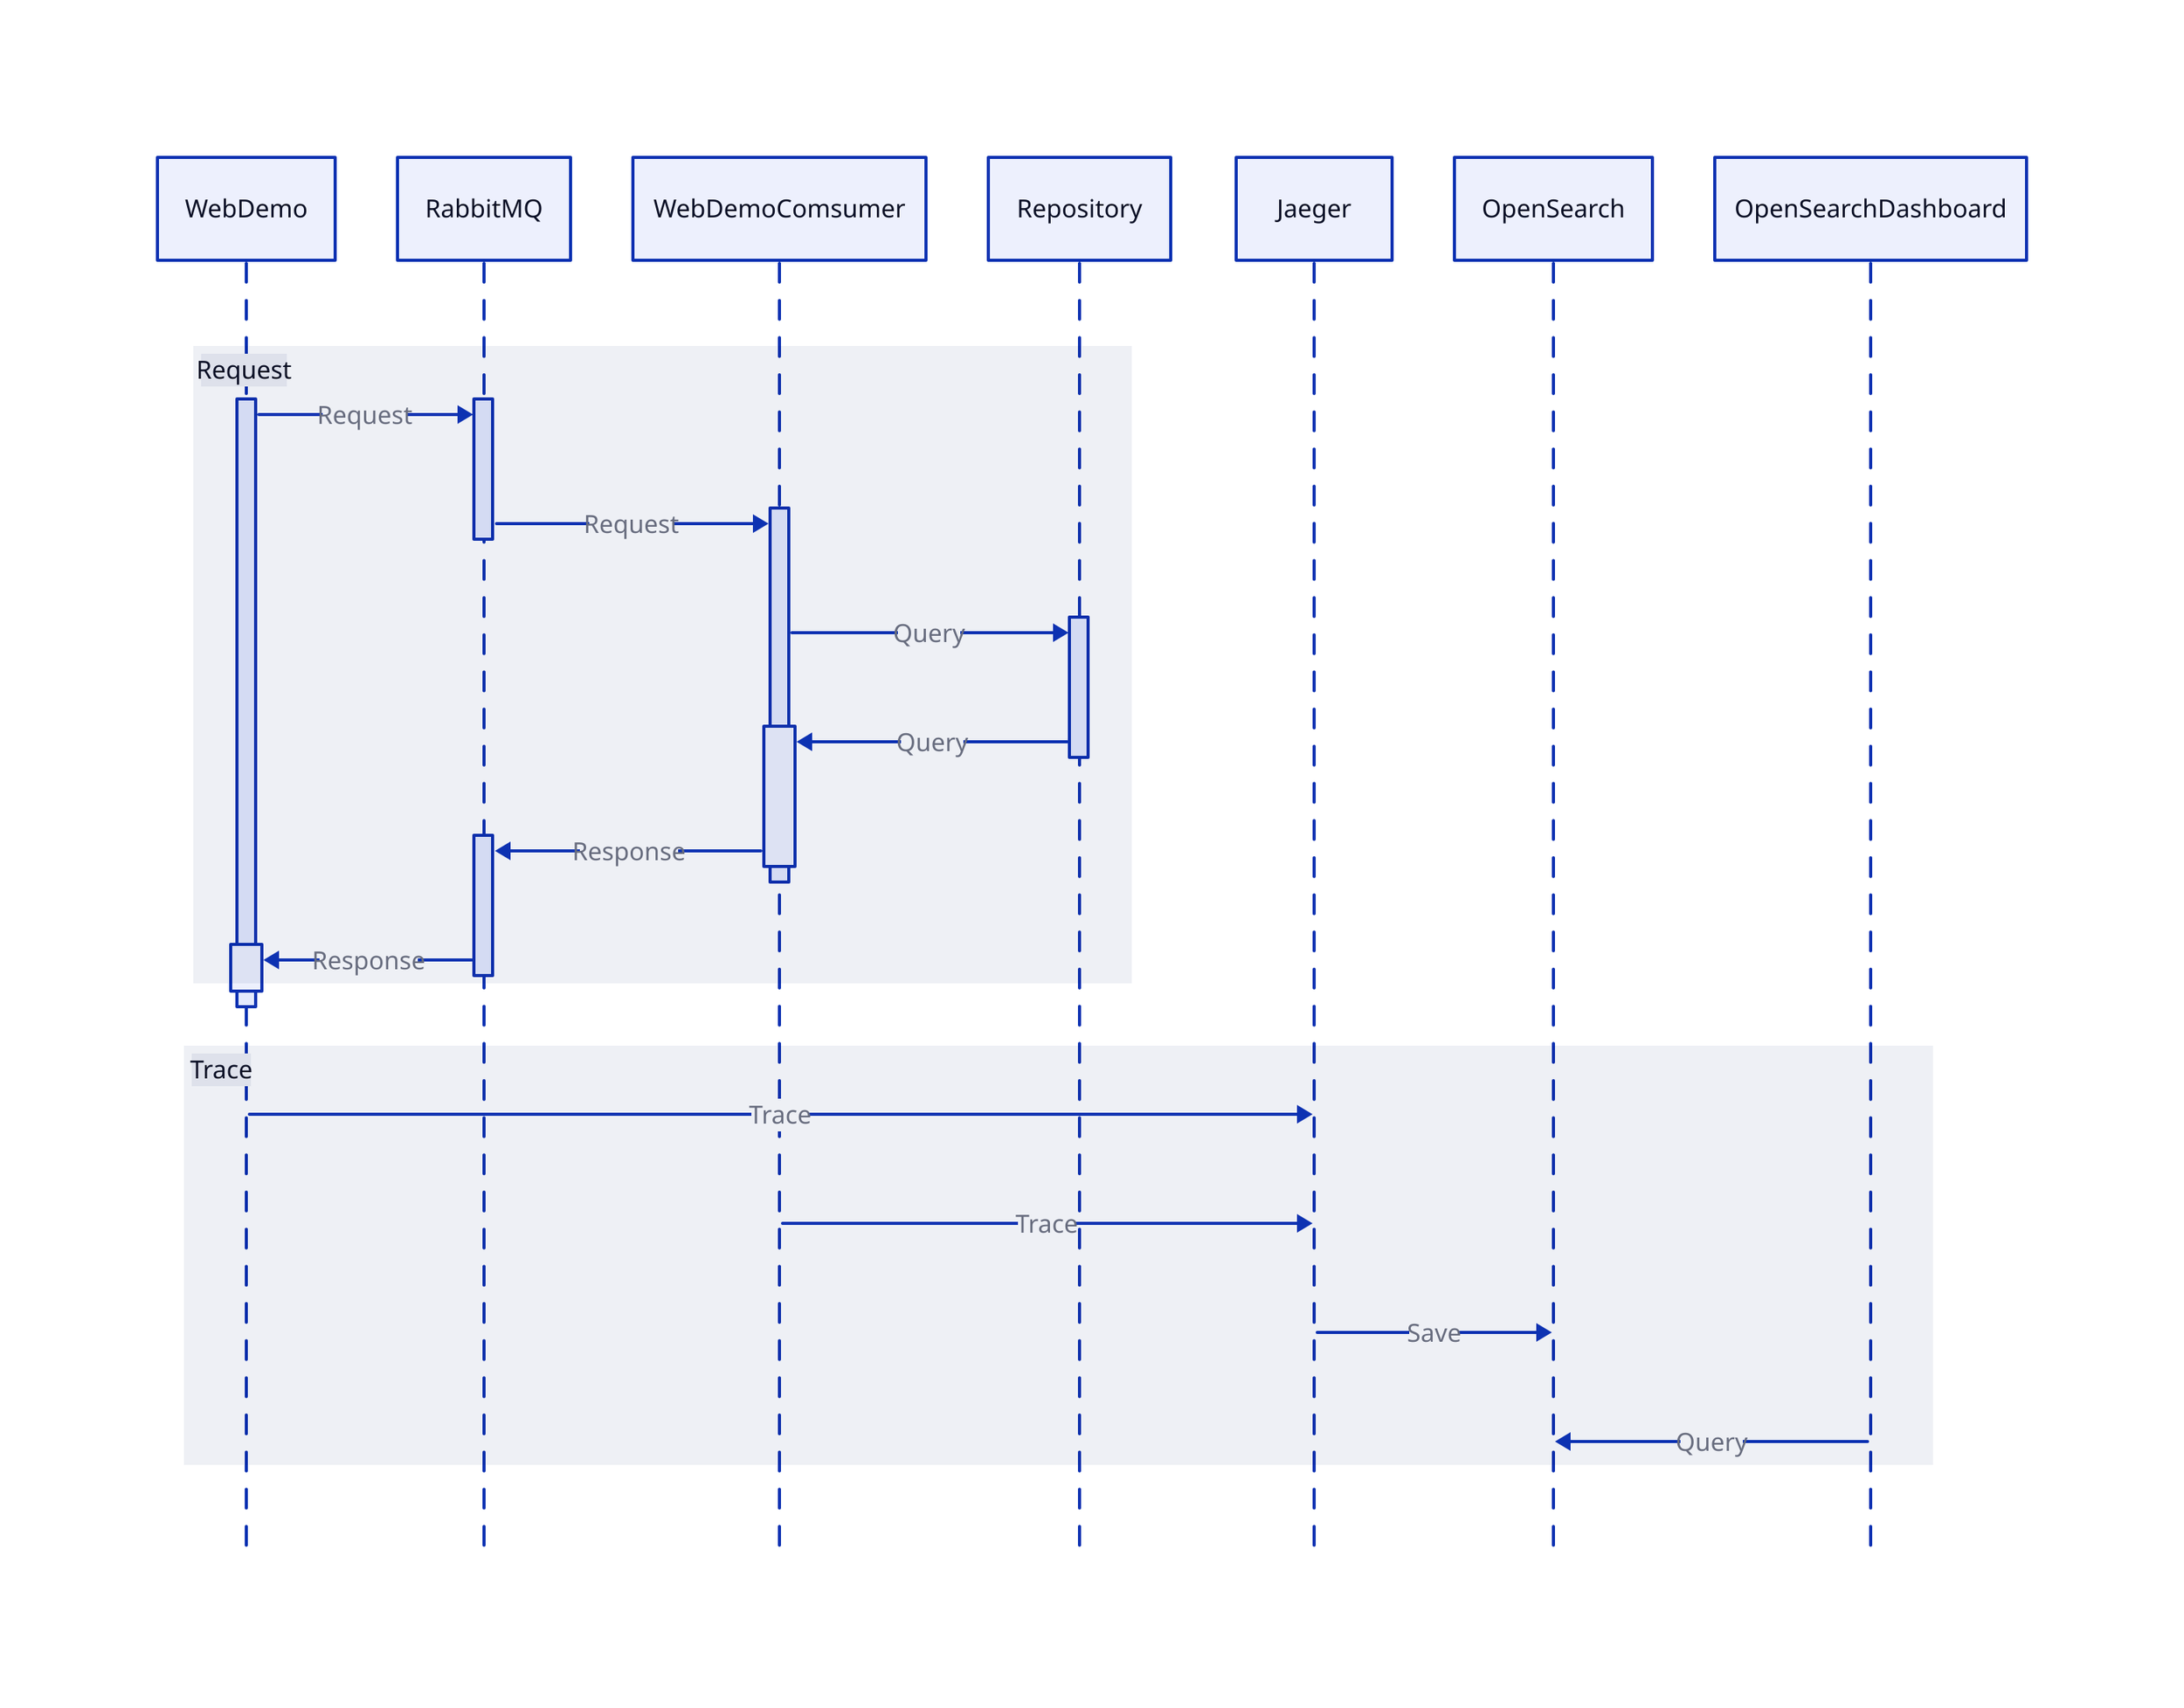 shape: sequence_diagram

p: WebDemo
r: RabbitMQ
c: WebDemoComsumer
repo: Repository
j: Jaeger
o: OpenSearch
d: OpenSearchDashboard

Request {
  p.t1 -> r.t1 -> c.t1: Request
  c.t1 -> repo.t1 -> c.t1.a: Query
  c.t1.a -> r.t2 -> p.t1.a: Response
}

Trace {
  p -> j : Trace
  c -> j : Trace
  j -> o : Save
  d -> o : Query
}

